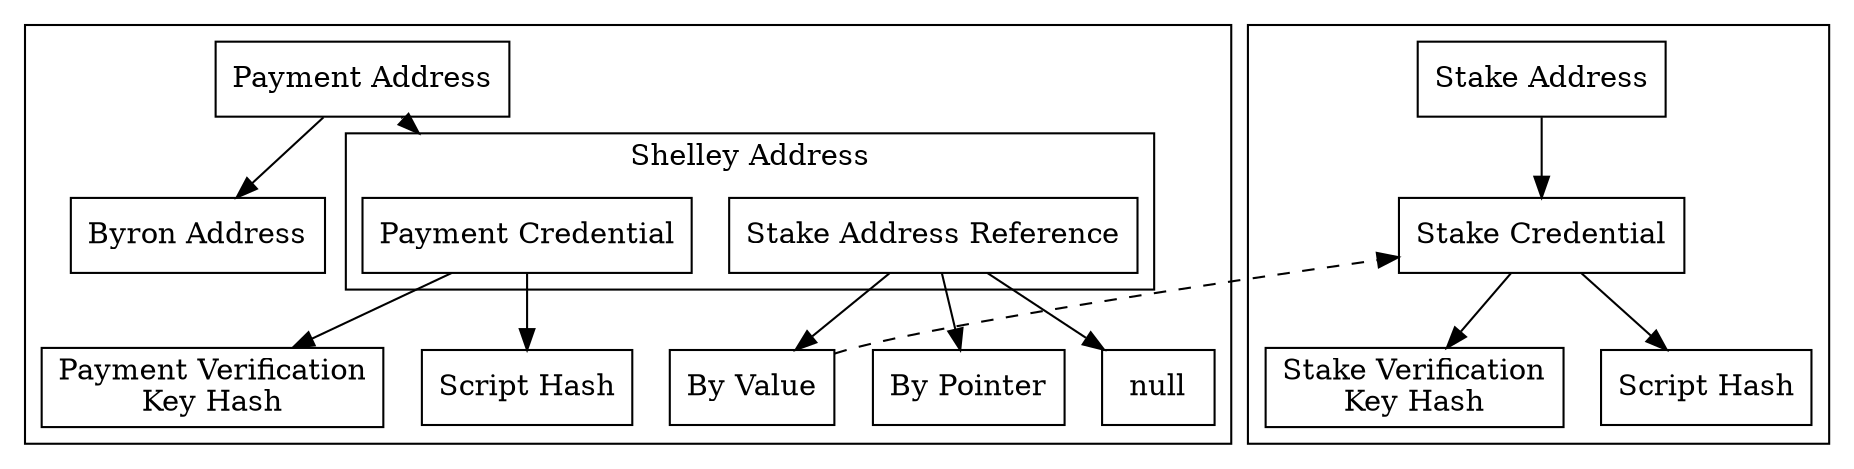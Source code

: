 digraph addresses {
  graph[compound=true];
  node [shape=box];

  payment_address [label = "Payment Address"];
  byron_address [label = "Byron Address"];
  stake_address [label = "Stake Address"];

  payment_credential [label = "Payment Credential"];
  stake_address_reference [label = "Stake Address Reference"];
  stake_credential [label = "Stake Credential"];

  pvkh [label = "Payment Verification\nKey Hash"];
  psh [label = "Script Hash"];
  svkh [label = "Stake Verification\nKey Hash"];
  ssh [label = "Script Hash"];

  by_value [label = "By Value"];
  by_pointer [label = "By Pointer"];
  null [label = "null"];

  subgraph cluster_stake {
    stake_address
    stake_credential
    svkh
    ssh
  }

  subgraph cluster_payment {
    payment_address byron_address payment_credential stake_address_reference
    pvkh psh by_value by_pointer null
    by_value by_pointer null


    subgraph cluster_shelley {
      label = "Shelley Address"
      payment_credential
      stake_address_reference
    }

  }

  payment_address -> byron_address;
  payment_address -> payment_credential [lhead = cluster_shelley];
  payment_credential ->  {pvkh, psh};
  stake_address_reference -> {by_value, by_pointer, null};

  by_value -> stake_credential [style = dashed, constraint=false];

  stake_address -> stake_credential;
  stake_credential -> {svkh, ssh};
}
